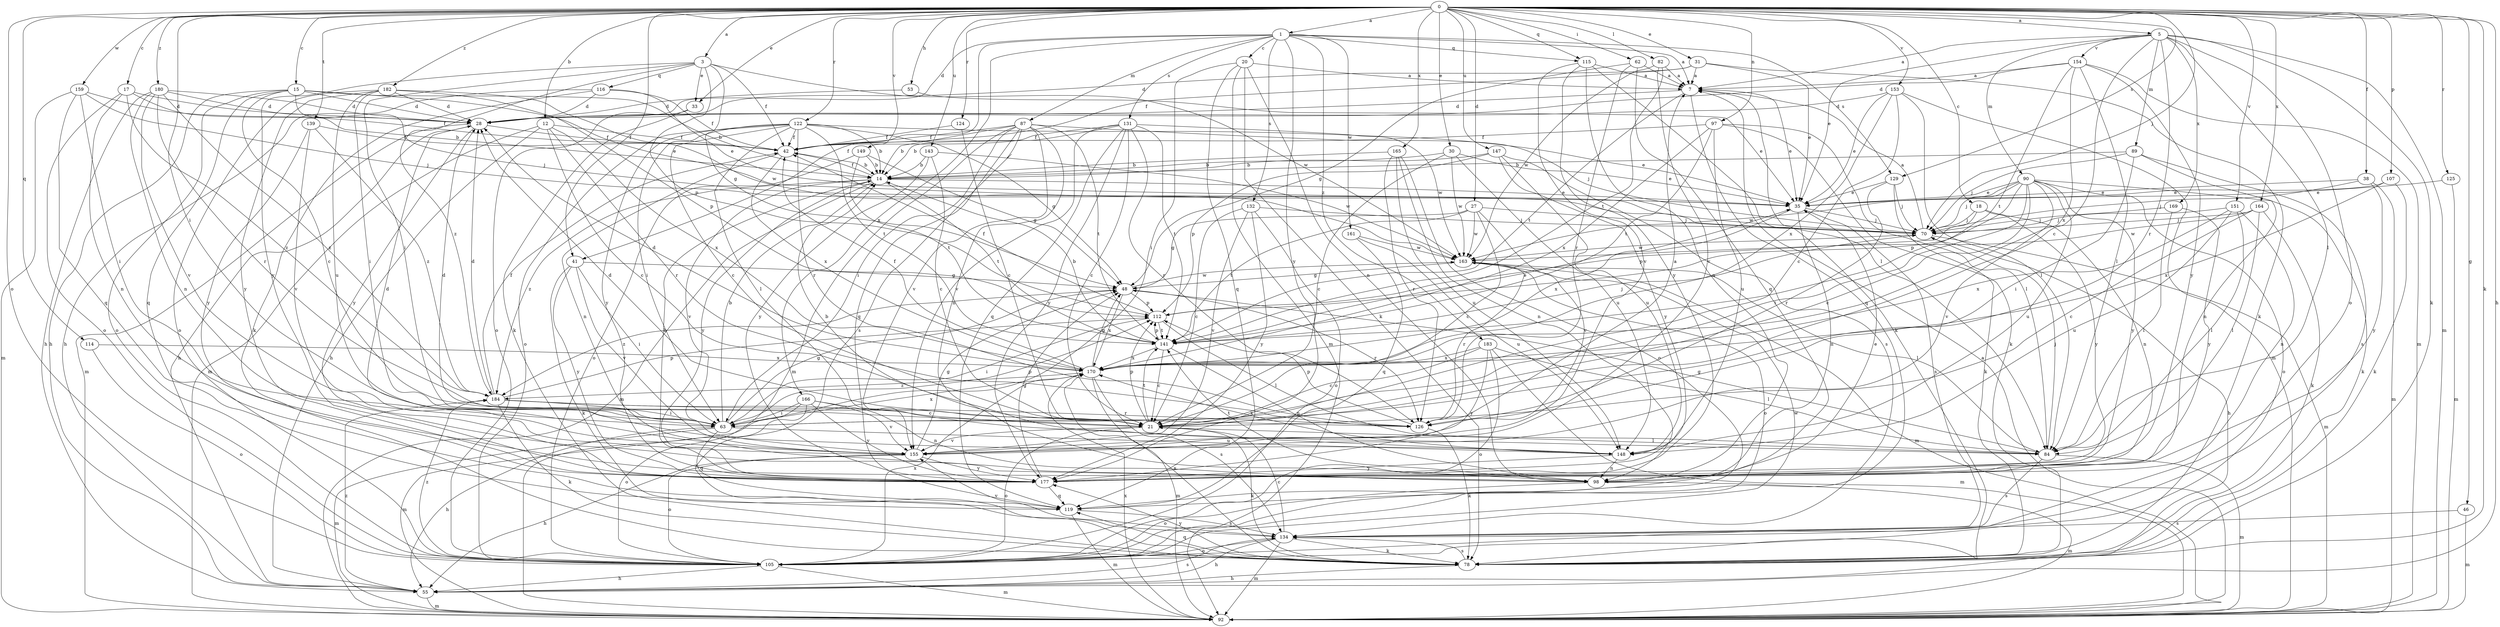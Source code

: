 strict digraph  {
0;
1;
3;
5;
7;
12;
14;
15;
17;
18;
20;
21;
27;
28;
30;
31;
33;
35;
38;
41;
42;
46;
48;
53;
55;
62;
63;
70;
78;
82;
84;
87;
89;
90;
92;
97;
98;
105;
107;
112;
114;
115;
116;
119;
122;
124;
125;
126;
129;
131;
132;
134;
139;
141;
143;
147;
148;
149;
151;
153;
154;
155;
159;
161;
163;
164;
165;
166;
169;
170;
177;
180;
182;
183;
184;
0 -> 1  [label=a];
0 -> 3  [label=a];
0 -> 5  [label=a];
0 -> 12  [label=b];
0 -> 15  [label=c];
0 -> 17  [label=c];
0 -> 18  [label=c];
0 -> 27  [label=d];
0 -> 30  [label=e];
0 -> 31  [label=e];
0 -> 33  [label=e];
0 -> 38  [label=f];
0 -> 41  [label=f];
0 -> 46  [label=g];
0 -> 53  [label=h];
0 -> 55  [label=h];
0 -> 62  [label=i];
0 -> 63  [label=i];
0 -> 70  [label=j];
0 -> 78  [label=k];
0 -> 82  [label=l];
0 -> 97  [label=n];
0 -> 105  [label=o];
0 -> 107  [label=p];
0 -> 114  [label=q];
0 -> 115  [label=q];
0 -> 122  [label=r];
0 -> 124  [label=r];
0 -> 125  [label=r];
0 -> 129  [label=s];
0 -> 139  [label=t];
0 -> 143  [label=u];
0 -> 147  [label=u];
0 -> 149  [label=v];
0 -> 151  [label=v];
0 -> 153  [label=v];
0 -> 159  [label=w];
0 -> 164  [label=x];
0 -> 165  [label=x];
0 -> 180  [label=z];
0 -> 182  [label=z];
1 -> 7  [label=a];
1 -> 20  [label=c];
1 -> 28  [label=d];
1 -> 41  [label=f];
1 -> 87  [label=m];
1 -> 115  [label=q];
1 -> 129  [label=s];
1 -> 131  [label=s];
1 -> 132  [label=s];
1 -> 161  [label=w];
1 -> 166  [label=x];
1 -> 177  [label=y];
1 -> 183  [label=z];
3 -> 33  [label=e];
3 -> 42  [label=f];
3 -> 48  [label=g];
3 -> 63  [label=i];
3 -> 112  [label=p];
3 -> 116  [label=q];
3 -> 163  [label=w];
3 -> 177  [label=y];
3 -> 184  [label=z];
5 -> 7  [label=a];
5 -> 21  [label=c];
5 -> 35  [label=e];
5 -> 78  [label=k];
5 -> 84  [label=l];
5 -> 89  [label=m];
5 -> 90  [label=m];
5 -> 92  [label=m];
5 -> 105  [label=o];
5 -> 126  [label=r];
5 -> 154  [label=v];
5 -> 169  [label=x];
7 -> 28  [label=d];
7 -> 35  [label=e];
7 -> 78  [label=k];
7 -> 119  [label=q];
7 -> 141  [label=t];
12 -> 21  [label=c];
12 -> 42  [label=f];
12 -> 55  [label=h];
12 -> 92  [label=m];
12 -> 126  [label=r];
12 -> 170  [label=x];
14 -> 35  [label=e];
14 -> 42  [label=f];
14 -> 92  [label=m];
14 -> 141  [label=t];
14 -> 155  [label=v];
14 -> 177  [label=y];
14 -> 184  [label=z];
15 -> 14  [label=b];
15 -> 21  [label=c];
15 -> 28  [label=d];
15 -> 35  [label=e];
15 -> 55  [label=h];
15 -> 70  [label=j];
15 -> 105  [label=o];
15 -> 119  [label=q];
17 -> 28  [label=d];
17 -> 42  [label=f];
17 -> 98  [label=n];
17 -> 105  [label=o];
17 -> 184  [label=z];
18 -> 70  [label=j];
18 -> 98  [label=n];
18 -> 112  [label=p];
18 -> 177  [label=y];
20 -> 7  [label=a];
20 -> 63  [label=i];
20 -> 78  [label=k];
20 -> 92  [label=m];
20 -> 98  [label=n];
20 -> 119  [label=q];
21 -> 28  [label=d];
21 -> 78  [label=k];
21 -> 84  [label=l];
21 -> 105  [label=o];
21 -> 112  [label=p];
21 -> 141  [label=t];
21 -> 155  [label=v];
27 -> 21  [label=c];
27 -> 48  [label=g];
27 -> 70  [label=j];
27 -> 141  [label=t];
27 -> 155  [label=v];
27 -> 163  [label=w];
28 -> 42  [label=f];
28 -> 55  [label=h];
28 -> 92  [label=m];
28 -> 177  [label=y];
30 -> 14  [label=b];
30 -> 21  [label=c];
30 -> 35  [label=e];
30 -> 148  [label=u];
30 -> 163  [label=w];
31 -> 7  [label=a];
31 -> 28  [label=d];
31 -> 35  [label=e];
31 -> 42  [label=f];
31 -> 78  [label=k];
33 -> 78  [label=k];
33 -> 105  [label=o];
35 -> 70  [label=j];
35 -> 98  [label=n];
35 -> 134  [label=s];
35 -> 170  [label=x];
38 -> 35  [label=e];
38 -> 70  [label=j];
38 -> 92  [label=m];
38 -> 177  [label=y];
41 -> 48  [label=g];
41 -> 63  [label=i];
41 -> 78  [label=k];
41 -> 155  [label=v];
41 -> 177  [label=y];
42 -> 14  [label=b];
42 -> 98  [label=n];
42 -> 170  [label=x];
46 -> 92  [label=m];
46 -> 134  [label=s];
48 -> 112  [label=p];
48 -> 126  [label=r];
48 -> 163  [label=w];
48 -> 170  [label=x];
48 -> 184  [label=z];
53 -> 28  [label=d];
53 -> 35  [label=e];
55 -> 92  [label=m];
55 -> 134  [label=s];
55 -> 184  [label=z];
62 -> 7  [label=a];
62 -> 48  [label=g];
62 -> 119  [label=q];
62 -> 126  [label=r];
63 -> 14  [label=b];
63 -> 28  [label=d];
63 -> 48  [label=g];
63 -> 55  [label=h];
63 -> 92  [label=m];
63 -> 112  [label=p];
63 -> 119  [label=q];
63 -> 148  [label=u];
63 -> 170  [label=x];
70 -> 7  [label=a];
70 -> 55  [label=h];
70 -> 92  [label=m];
70 -> 163  [label=w];
78 -> 55  [label=h];
78 -> 119  [label=q];
78 -> 134  [label=s];
78 -> 170  [label=x];
78 -> 177  [label=y];
82 -> 7  [label=a];
82 -> 141  [label=t];
82 -> 155  [label=v];
82 -> 163  [label=w];
84 -> 48  [label=g];
84 -> 70  [label=j];
84 -> 92  [label=m];
84 -> 134  [label=s];
87 -> 14  [label=b];
87 -> 42  [label=f];
87 -> 63  [label=i];
87 -> 70  [label=j];
87 -> 92  [label=m];
87 -> 98  [label=n];
87 -> 119  [label=q];
87 -> 134  [label=s];
87 -> 141  [label=t];
87 -> 155  [label=v];
89 -> 14  [label=b];
89 -> 63  [label=i];
89 -> 70  [label=j];
89 -> 98  [label=n];
89 -> 134  [label=s];
90 -> 21  [label=c];
90 -> 35  [label=e];
90 -> 63  [label=i];
90 -> 70  [label=j];
90 -> 78  [label=k];
90 -> 105  [label=o];
90 -> 112  [label=p];
90 -> 148  [label=u];
90 -> 155  [label=v];
90 -> 163  [label=w];
90 -> 177  [label=y];
92 -> 7  [label=a];
92 -> 170  [label=x];
97 -> 42  [label=f];
97 -> 78  [label=k];
97 -> 84  [label=l];
97 -> 141  [label=t];
97 -> 148  [label=u];
97 -> 170  [label=x];
98 -> 35  [label=e];
98 -> 92  [label=m];
98 -> 105  [label=o];
98 -> 141  [label=t];
105 -> 55  [label=h];
105 -> 92  [label=m];
105 -> 163  [label=w];
105 -> 170  [label=x];
105 -> 184  [label=z];
107 -> 35  [label=e];
107 -> 78  [label=k];
107 -> 170  [label=x];
112 -> 42  [label=f];
112 -> 63  [label=i];
112 -> 84  [label=l];
112 -> 141  [label=t];
114 -> 105  [label=o];
114 -> 170  [label=x];
115 -> 7  [label=a];
115 -> 84  [label=l];
115 -> 98  [label=n];
115 -> 155  [label=v];
115 -> 177  [label=y];
116 -> 28  [label=d];
116 -> 35  [label=e];
116 -> 42  [label=f];
116 -> 55  [label=h];
116 -> 78  [label=k];
119 -> 92  [label=m];
119 -> 134  [label=s];
122 -> 14  [label=b];
122 -> 21  [label=c];
122 -> 35  [label=e];
122 -> 42  [label=f];
122 -> 48  [label=g];
122 -> 63  [label=i];
122 -> 84  [label=l];
122 -> 105  [label=o];
122 -> 126  [label=r];
122 -> 141  [label=t];
122 -> 177  [label=y];
124 -> 21  [label=c];
124 -> 42  [label=f];
125 -> 35  [label=e];
125 -> 92  [label=m];
126 -> 7  [label=a];
126 -> 78  [label=k];
126 -> 112  [label=p];
129 -> 35  [label=e];
129 -> 70  [label=j];
129 -> 78  [label=k];
129 -> 126  [label=r];
131 -> 14  [label=b];
131 -> 21  [label=c];
131 -> 42  [label=f];
131 -> 119  [label=q];
131 -> 126  [label=r];
131 -> 141  [label=t];
131 -> 155  [label=v];
131 -> 163  [label=w];
131 -> 177  [label=y];
132 -> 21  [label=c];
132 -> 70  [label=j];
132 -> 105  [label=o];
132 -> 155  [label=v];
132 -> 177  [label=y];
134 -> 21  [label=c];
134 -> 55  [label=h];
134 -> 78  [label=k];
134 -> 92  [label=m];
134 -> 105  [label=o];
134 -> 155  [label=v];
139 -> 42  [label=f];
139 -> 155  [label=v];
139 -> 177  [label=y];
139 -> 184  [label=z];
141 -> 14  [label=b];
141 -> 21  [label=c];
141 -> 35  [label=e];
141 -> 70  [label=j];
141 -> 98  [label=n];
141 -> 112  [label=p];
141 -> 170  [label=x];
143 -> 14  [label=b];
143 -> 21  [label=c];
143 -> 163  [label=w];
143 -> 177  [label=y];
147 -> 14  [label=b];
147 -> 112  [label=p];
147 -> 134  [label=s];
147 -> 148  [label=u];
147 -> 177  [label=y];
148 -> 14  [label=b];
148 -> 98  [label=n];
148 -> 170  [label=x];
148 -> 177  [label=y];
149 -> 14  [label=b];
149 -> 48  [label=g];
149 -> 105  [label=o];
149 -> 141  [label=t];
151 -> 70  [label=j];
151 -> 84  [label=l];
151 -> 98  [label=n];
151 -> 148  [label=u];
151 -> 170  [label=x];
153 -> 21  [label=c];
153 -> 28  [label=d];
153 -> 35  [label=e];
153 -> 84  [label=l];
153 -> 92  [label=m];
153 -> 170  [label=x];
154 -> 7  [label=a];
154 -> 28  [label=d];
154 -> 84  [label=l];
154 -> 92  [label=m];
154 -> 141  [label=t];
154 -> 170  [label=x];
154 -> 177  [label=y];
155 -> 28  [label=d];
155 -> 48  [label=g];
155 -> 55  [label=h];
155 -> 105  [label=o];
155 -> 177  [label=y];
159 -> 28  [label=d];
159 -> 63  [label=i];
159 -> 70  [label=j];
159 -> 92  [label=m];
159 -> 119  [label=q];
161 -> 119  [label=q];
161 -> 148  [label=u];
161 -> 163  [label=w];
163 -> 48  [label=g];
163 -> 84  [label=l];
163 -> 92  [label=m];
163 -> 105  [label=o];
163 -> 126  [label=r];
164 -> 21  [label=c];
164 -> 70  [label=j];
164 -> 78  [label=k];
164 -> 84  [label=l];
164 -> 163  [label=w];
165 -> 14  [label=b];
165 -> 98  [label=n];
165 -> 105  [label=o];
165 -> 126  [label=r];
165 -> 148  [label=u];
166 -> 63  [label=i];
166 -> 92  [label=m];
166 -> 98  [label=n];
166 -> 105  [label=o];
166 -> 155  [label=v];
166 -> 177  [label=y];
169 -> 70  [label=j];
169 -> 84  [label=l];
169 -> 177  [label=y];
170 -> 28  [label=d];
170 -> 42  [label=f];
170 -> 48  [label=g];
170 -> 92  [label=m];
170 -> 134  [label=s];
170 -> 184  [label=z];
177 -> 14  [label=b];
177 -> 48  [label=g];
177 -> 119  [label=q];
180 -> 14  [label=b];
180 -> 28  [label=d];
180 -> 55  [label=h];
180 -> 98  [label=n];
180 -> 126  [label=r];
180 -> 155  [label=v];
180 -> 184  [label=z];
182 -> 28  [label=d];
182 -> 63  [label=i];
182 -> 105  [label=o];
182 -> 112  [label=p];
182 -> 148  [label=u];
182 -> 163  [label=w];
182 -> 177  [label=y];
183 -> 21  [label=c];
183 -> 84  [label=l];
183 -> 92  [label=m];
183 -> 105  [label=o];
183 -> 170  [label=x];
183 -> 177  [label=y];
184 -> 21  [label=c];
184 -> 28  [label=d];
184 -> 42  [label=f];
184 -> 63  [label=i];
184 -> 78  [label=k];
184 -> 112  [label=p];
184 -> 126  [label=r];
}

